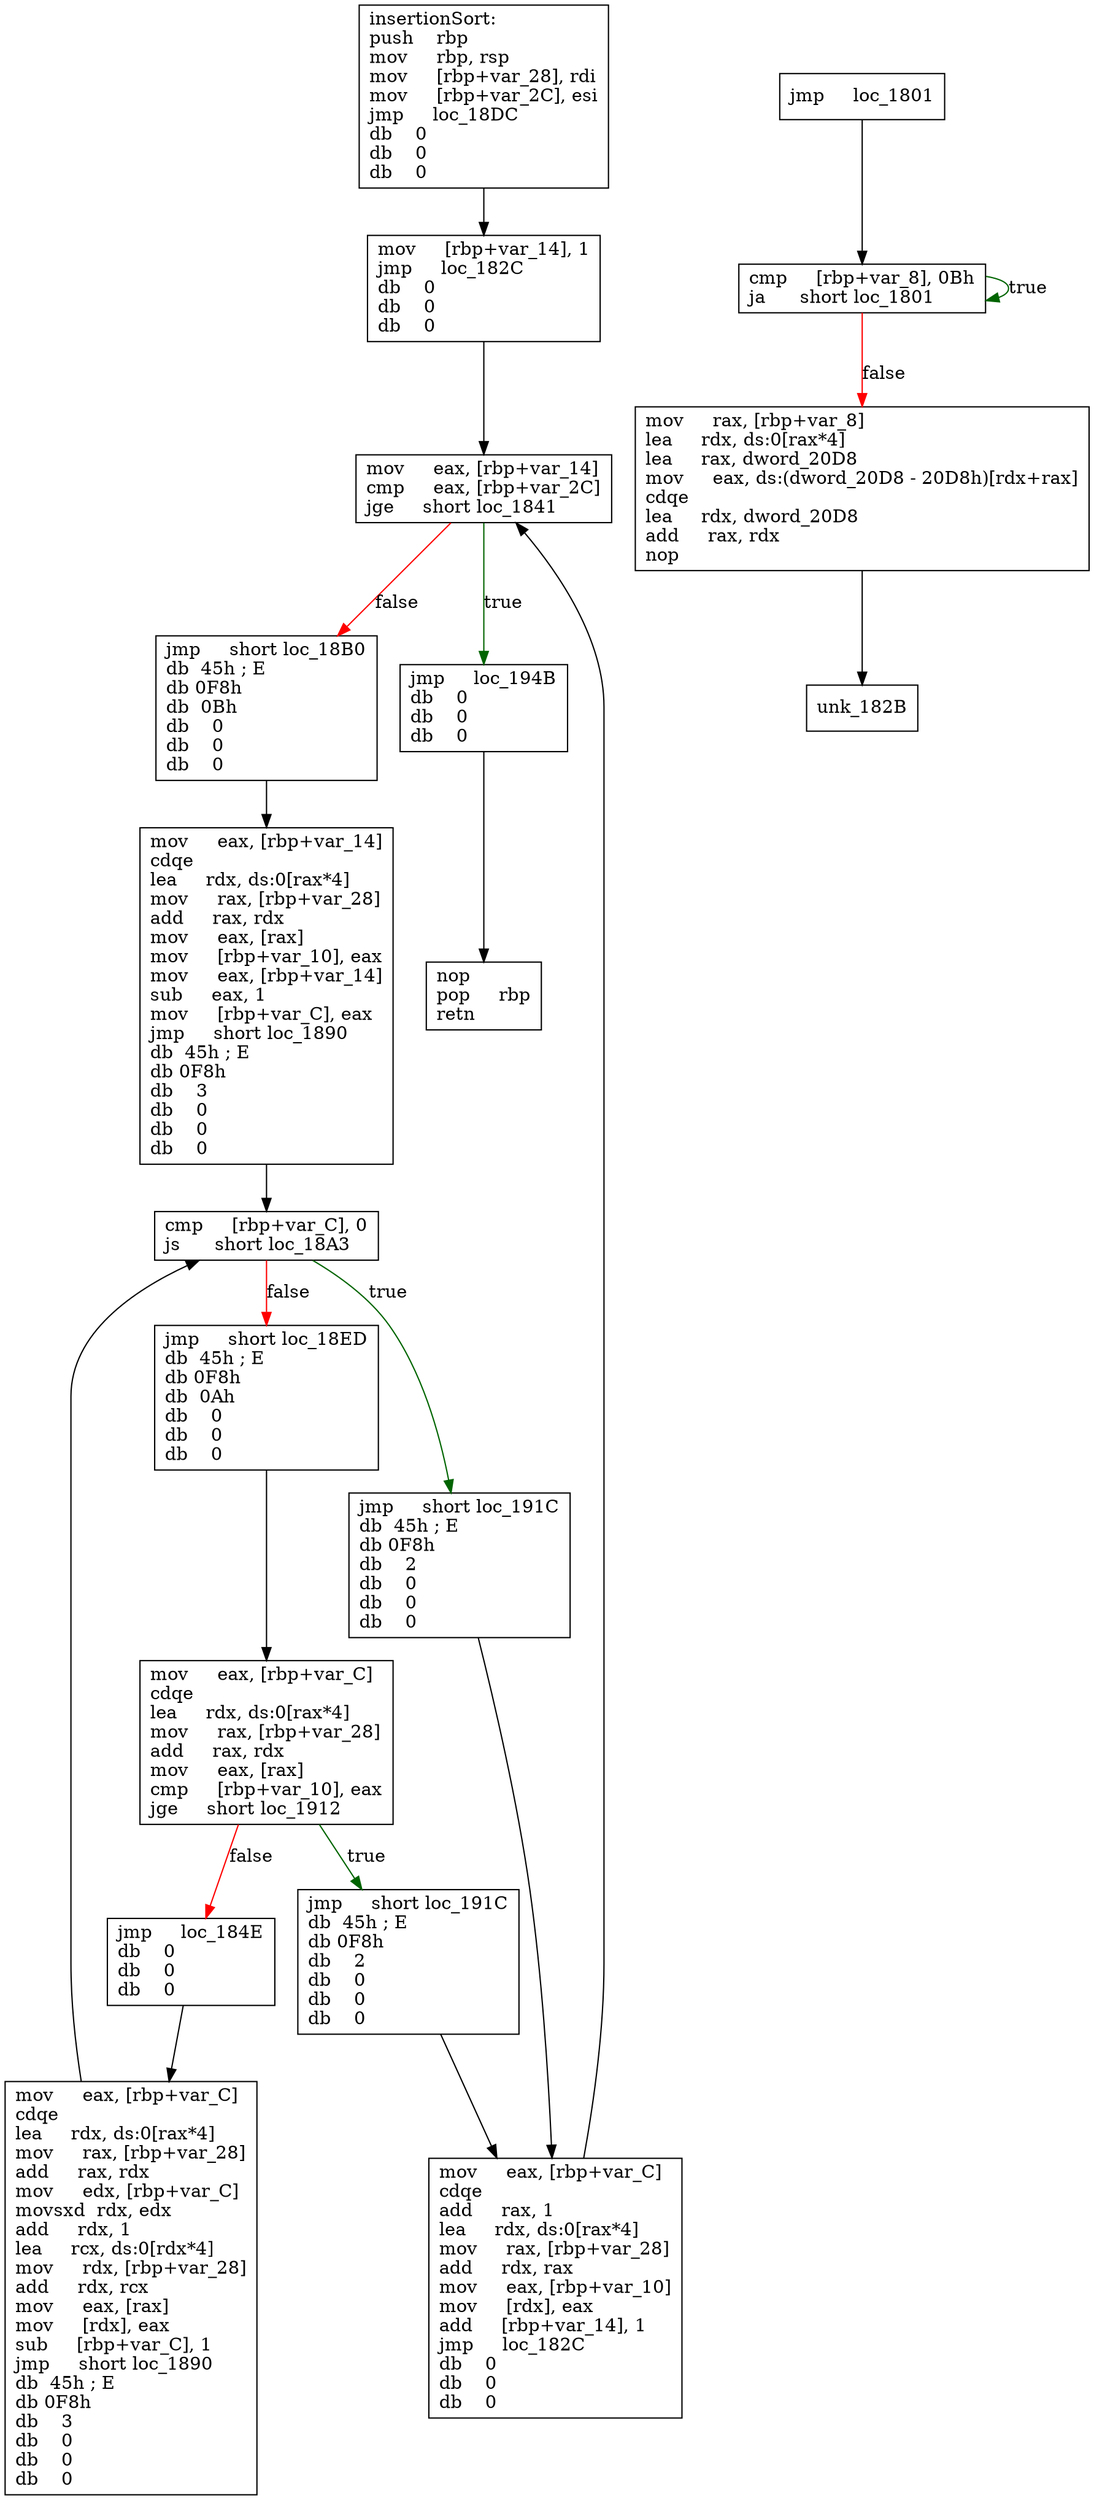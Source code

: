 digraph "insertionSort" {
	graph [
	];
	node [
		shape = "box"
	];
	edge [
	];
	"0" [
		label = "insertionSort:\lpush    rbp\lmov     rbp, rsp\lmov     [rbp+var_28], rdi\lmov     [rbp+var_2C], esi\ljmp     loc_18DC\ldb    0\ldb    0\ldb    0\l"
	];
	"1" [
		label = "cmp     [rbp+var_8], 0Bh\lja      short loc_1801\l"
	];
	"2" [
		label = "mov     rax, [rbp+var_8]\llea     rdx, ds:0[rax*4]\llea     rax, dword_20D8\lmov     eax, ds:(dword_20D8 - 20D8h)[rdx+rax]\lcdqe\llea     rdx, dword_20D8\ladd     rax, rdx\lnop\l"
	];
	"3" [
		label = "mov     eax, [rbp+var_14]\lcmp     eax, [rbp+var_2C]\ljge     short loc_1841\l"
	];
	"4" [
		label = "jmp     short loc_18B0\ldb  45h ; E\ldb 0F8h\ldb  0Bh\ldb    0\ldb    0\ldb    0\l"
	];
	"5" [
		label = "jmp     loc_194B\ldb    0\ldb    0\ldb    0\l"
	];
	"6" [
		label = "mov     eax, [rbp+var_C]\lcdqe\llea     rdx, ds:0[rax*4]\lmov     rax, [rbp+var_28]\ladd     rax, rdx\lmov     edx, [rbp+var_C]\lmovsxd  rdx, edx\ladd     rdx, 1\llea     rcx, ds:0[rdx*4]\lmov     rdx, [rbp+var_28]\ladd     rdx, rcx\lmov     eax, [rax]\lmov     [rdx], eax\lsub     [rbp+var_C], 1\ljmp     short loc_1890\ldb  45h ; E\ldb 0F8h\ldb    3\ldb    0\ldb    0\ldb    0\l"
	];
	"7" [
		label = "cmp     [rbp+var_C], 0\ljs      short loc_18A3\l"
	];
	"8" [
		label = "jmp     short loc_18ED\ldb  45h ; E\ldb 0F8h\ldb  0Ah\ldb    0\ldb    0\ldb    0\l"
	];
	"9" [
		label = "jmp     short loc_191C\ldb  45h ; E\ldb 0F8h\ldb    2\ldb    0\ldb    0\ldb    0\l"
	];
	"10" [
		label = "mov     eax, [rbp+var_14]\lcdqe\llea     rdx, ds:0[rax*4]\lmov     rax, [rbp+var_28]\ladd     rax, rdx\lmov     eax, [rax]\lmov     [rbp+var_10], eax\lmov     eax, [rbp+var_14]\lsub     eax, 1\lmov     [rbp+var_C], eax\ljmp     short loc_1890\ldb  45h ; E\ldb 0F8h\ldb    3\ldb    0\ldb    0\ldb    0\l"
	];
	"11" [
		label = "mov     [rbp+var_14], 1\ljmp     loc_182C\ldb    0\ldb    0\ldb    0\l"
	];
	"12" [
		label = "mov     eax, [rbp+var_C]\lcdqe\llea     rdx, ds:0[rax*4]\lmov     rax, [rbp+var_28]\ladd     rax, rdx\lmov     eax, [rax]\lcmp     [rbp+var_10], eax\ljge     short loc_1912\l"
	];
	"13" [
		label = "jmp     loc_184E\ldb    0\ldb    0\ldb    0\l"
	];
	"14" [
		label = "jmp     short loc_191C\ldb  45h ; E\ldb 0F8h\ldb    2\ldb    0\ldb    0\ldb    0\l"
	];
	"15" [
		label = "mov     eax, [rbp+var_C]\lcdqe\ladd     rax, 1\llea     rdx, ds:0[rax*4]\lmov     rax, [rbp+var_28]\ladd     rdx, rax\lmov     eax, [rbp+var_10]\lmov     [rdx], eax\ladd     [rbp+var_14], 1\ljmp     loc_182C\ldb    0\ldb    0\ldb    0\l"
	];
	"16" [
		label = "jmp     loc_1801\l"
	];
	"17" [
		label = "nop\lpop     rbp\lretn\l"
	];
	"18" [
		label = "unk_182B\l"
	];
// node 0
	"0" -> "11" [ ];
// node 1
	"1" -> "2" [ label = "false", color = red ];
	"1" -> "1" [ label = "true", color = darkgreen ];
// node 2
	"2" -> "18" [ ];
// node 3
	"3" -> "4" [ label = "false", color = red ];
	"3" -> "5" [ label = "true", color = darkgreen ];
// node 4
	"4" -> "10" [ ];
// node 5
	"5" -> "17" [ ];
// node 6
	"6" -> "7" [ ];
// node 7
	"7" -> "8" [ label = "false", color = red ];
	"7" -> "9" [ label = "true", color = darkgreen ];
// node 8
	"8" -> "12" [ ];
// node 9
	"9" -> "15" [ ];
// node 10
	"10" -> "7" [ ];
// node 11
	"11" -> "3" [ ];
// node 12
	"12" -> "13" [ label = "false", color = red ];
	"12" -> "14" [ label = "true", color = darkgreen ];
// node 13
	"13" -> "6" [ ];
// node 14
	"14" -> "15" [ ];
// node 15
	"15" -> "3" [ ];
// node 16
	"16" -> "1" [ ];
// node 17
// node 18
}
